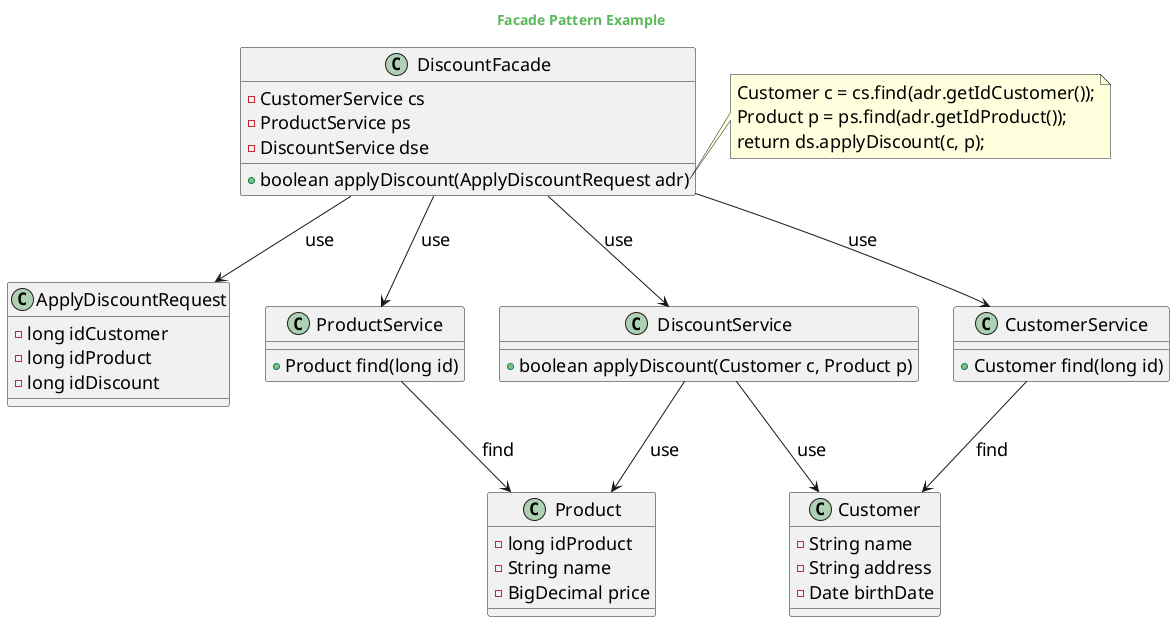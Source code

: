 @startuml
skinparam backgroundcolor transparent
skinparam classFontSize 18
skinparam noteFontSize 18
skinparam arrowFontSize 18
skinparam classAttributeFontSize 18
skinparam packageFontSize 18

skinparam titleFontColor #5cb85c

Title Facade Pattern Example

class ApplyDiscountRequest {
	- long idCustomer
	- long idProduct
	- long idDiscount
}

class Customer {
	- String name
	- String address
	- Date birthDate
}

class Product {
	- long idProduct
	- String name
	- BigDecimal price
}

class ProductService {
	+ Product find(long id)
}

class CustomerService {
	+ Customer find(long id)
}

class DiscountFacade {
	- CustomerService cs
	- ProductService ps
	- DiscountService dse
	+ boolean applyDiscount(ApplyDiscountRequest adr)
}

class DiscountService {
	+ boolean applyDiscount(Customer c, Product p)
}

ProductService --> Product: find
CustomerService --> Customer: find

DiscountService --> Product: use
DiscountService --> Customer: use

DiscountFacade --> ProductService: use
DiscountFacade --> CustomerService: use
DiscountFacade --> DiscountService: use
DiscountFacade --> ApplyDiscountRequest: use


note right of DiscountFacade::applyDiscount
    Customer c = cs.find(adr.getIdCustomer());
    Product p = ps.find(adr.getIdProduct());
    return ds.applyDiscount(c, p);
end note
@enduml